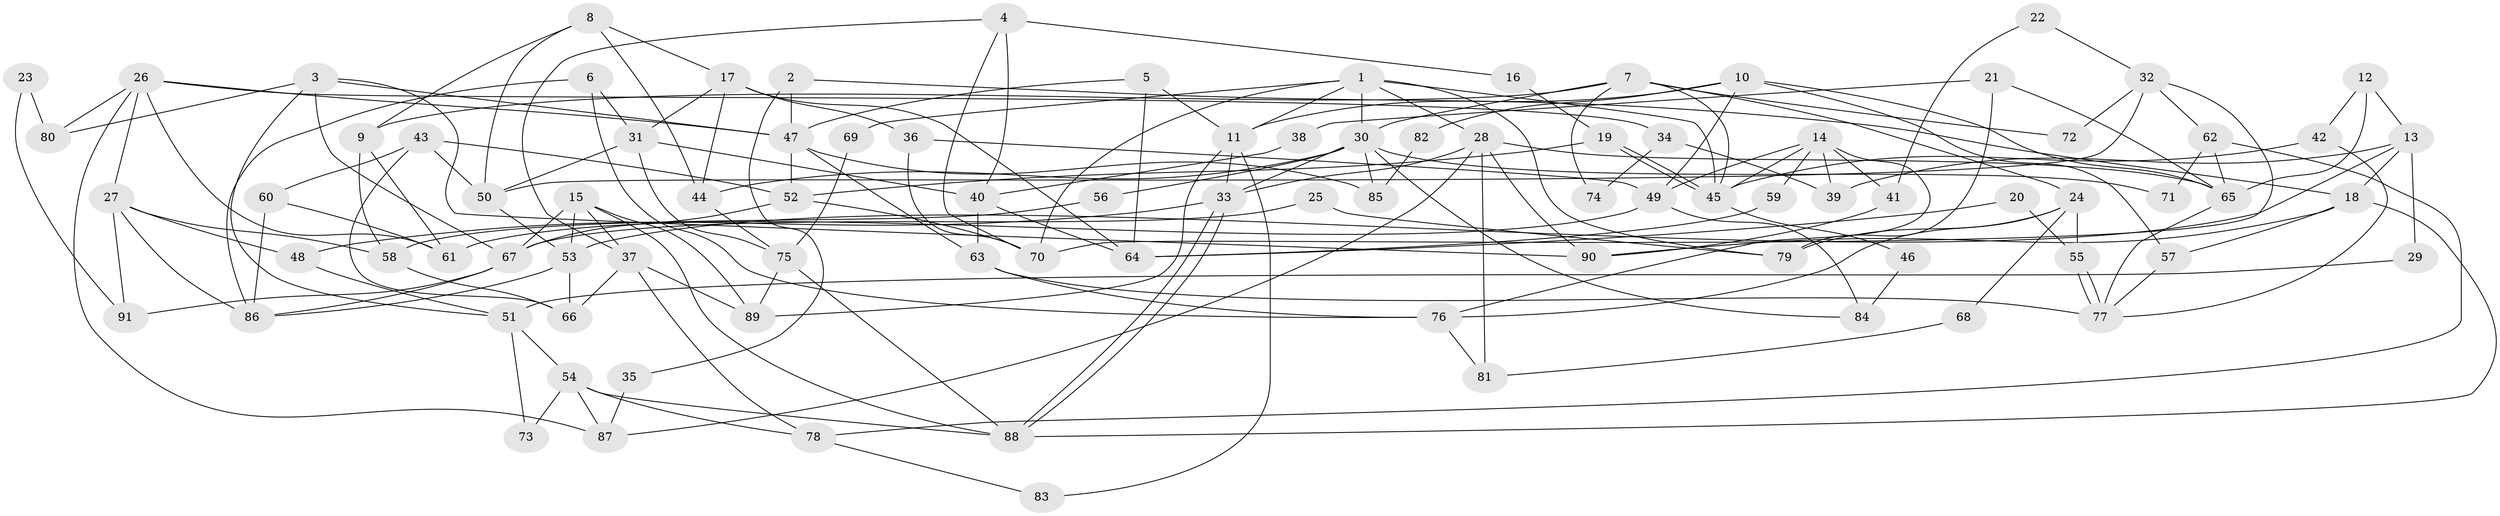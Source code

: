 // Generated by graph-tools (version 1.1) at 2025/51/03/09/25 04:51:34]
// undirected, 91 vertices, 182 edges
graph export_dot {
graph [start="1"]
  node [color=gray90,style=filled];
  1;
  2;
  3;
  4;
  5;
  6;
  7;
  8;
  9;
  10;
  11;
  12;
  13;
  14;
  15;
  16;
  17;
  18;
  19;
  20;
  21;
  22;
  23;
  24;
  25;
  26;
  27;
  28;
  29;
  30;
  31;
  32;
  33;
  34;
  35;
  36;
  37;
  38;
  39;
  40;
  41;
  42;
  43;
  44;
  45;
  46;
  47;
  48;
  49;
  50;
  51;
  52;
  53;
  54;
  55;
  56;
  57;
  58;
  59;
  60;
  61;
  62;
  63;
  64;
  65;
  66;
  67;
  68;
  69;
  70;
  71;
  72;
  73;
  74;
  75;
  76;
  77;
  78;
  79;
  80;
  81;
  82;
  83;
  84;
  85;
  86;
  87;
  88;
  89;
  90;
  91;
  1 -- 11;
  1 -- 28;
  1 -- 30;
  1 -- 45;
  1 -- 69;
  1 -- 70;
  1 -- 79;
  2 -- 47;
  2 -- 18;
  2 -- 35;
  3 -- 47;
  3 -- 67;
  3 -- 51;
  3 -- 80;
  3 -- 90;
  4 -- 70;
  4 -- 40;
  4 -- 16;
  4 -- 37;
  5 -- 11;
  5 -- 47;
  5 -- 64;
  6 -- 86;
  6 -- 76;
  6 -- 31;
  7 -- 45;
  7 -- 30;
  7 -- 9;
  7 -- 24;
  7 -- 72;
  7 -- 74;
  8 -- 17;
  8 -- 44;
  8 -- 9;
  8 -- 50;
  9 -- 58;
  9 -- 61;
  10 -- 57;
  10 -- 65;
  10 -- 11;
  10 -- 49;
  10 -- 82;
  11 -- 89;
  11 -- 33;
  11 -- 83;
  12 -- 13;
  12 -- 65;
  12 -- 42;
  13 -- 53;
  13 -- 18;
  13 -- 29;
  13 -- 39;
  14 -- 49;
  14 -- 45;
  14 -- 39;
  14 -- 41;
  14 -- 59;
  14 -- 76;
  15 -- 67;
  15 -- 89;
  15 -- 37;
  15 -- 53;
  15 -- 88;
  16 -- 19;
  17 -- 44;
  17 -- 31;
  17 -- 36;
  17 -- 64;
  18 -- 90;
  18 -- 88;
  18 -- 57;
  19 -- 52;
  19 -- 45;
  19 -- 45;
  20 -- 55;
  20 -- 64;
  21 -- 79;
  21 -- 65;
  21 -- 38;
  22 -- 32;
  22 -- 41;
  23 -- 91;
  23 -- 80;
  24 -- 76;
  24 -- 55;
  24 -- 68;
  24 -- 79;
  25 -- 79;
  25 -- 67;
  26 -- 87;
  26 -- 47;
  26 -- 27;
  26 -- 34;
  26 -- 61;
  26 -- 80;
  27 -- 58;
  27 -- 48;
  27 -- 86;
  27 -- 91;
  28 -- 65;
  28 -- 33;
  28 -- 81;
  28 -- 87;
  28 -- 90;
  29 -- 51;
  30 -- 33;
  30 -- 44;
  30 -- 56;
  30 -- 71;
  30 -- 84;
  30 -- 85;
  31 -- 50;
  31 -- 40;
  31 -- 75;
  32 -- 50;
  32 -- 70;
  32 -- 62;
  32 -- 72;
  33 -- 88;
  33 -- 88;
  33 -- 48;
  34 -- 39;
  34 -- 74;
  35 -- 87;
  36 -- 49;
  36 -- 70;
  37 -- 66;
  37 -- 78;
  37 -- 89;
  38 -- 40;
  40 -- 64;
  40 -- 63;
  41 -- 90;
  42 -- 45;
  42 -- 77;
  43 -- 60;
  43 -- 66;
  43 -- 50;
  43 -- 52;
  44 -- 75;
  45 -- 46;
  46 -- 84;
  47 -- 63;
  47 -- 52;
  47 -- 85;
  48 -- 51;
  49 -- 61;
  49 -- 84;
  50 -- 53;
  51 -- 54;
  51 -- 73;
  52 -- 70;
  52 -- 67;
  53 -- 66;
  53 -- 86;
  54 -- 88;
  54 -- 73;
  54 -- 78;
  54 -- 87;
  55 -- 77;
  55 -- 77;
  56 -- 58;
  57 -- 77;
  58 -- 66;
  59 -- 64;
  60 -- 86;
  60 -- 61;
  62 -- 78;
  62 -- 65;
  62 -- 71;
  63 -- 77;
  63 -- 76;
  65 -- 77;
  67 -- 86;
  67 -- 91;
  68 -- 81;
  69 -- 75;
  75 -- 88;
  75 -- 89;
  76 -- 81;
  78 -- 83;
  82 -- 85;
}
